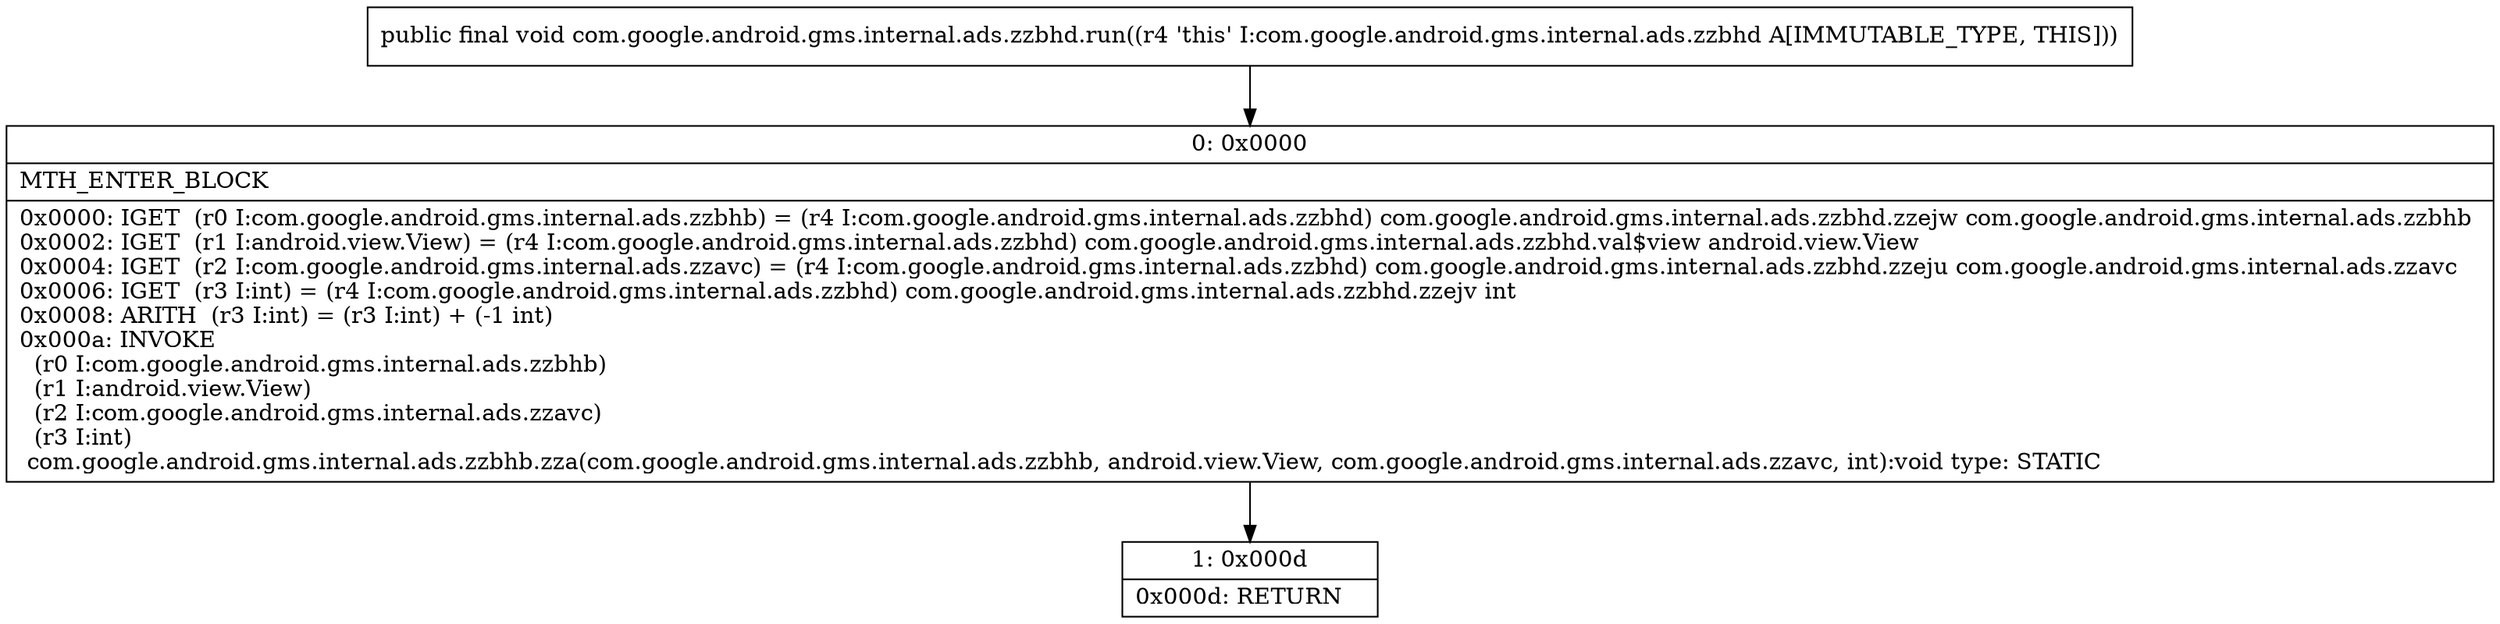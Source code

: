 digraph "CFG forcom.google.android.gms.internal.ads.zzbhd.run()V" {
Node_0 [shape=record,label="{0\:\ 0x0000|MTH_ENTER_BLOCK\l|0x0000: IGET  (r0 I:com.google.android.gms.internal.ads.zzbhb) = (r4 I:com.google.android.gms.internal.ads.zzbhd) com.google.android.gms.internal.ads.zzbhd.zzejw com.google.android.gms.internal.ads.zzbhb \l0x0002: IGET  (r1 I:android.view.View) = (r4 I:com.google.android.gms.internal.ads.zzbhd) com.google.android.gms.internal.ads.zzbhd.val$view android.view.View \l0x0004: IGET  (r2 I:com.google.android.gms.internal.ads.zzavc) = (r4 I:com.google.android.gms.internal.ads.zzbhd) com.google.android.gms.internal.ads.zzbhd.zzeju com.google.android.gms.internal.ads.zzavc \l0x0006: IGET  (r3 I:int) = (r4 I:com.google.android.gms.internal.ads.zzbhd) com.google.android.gms.internal.ads.zzbhd.zzejv int \l0x0008: ARITH  (r3 I:int) = (r3 I:int) + (\-1 int) \l0x000a: INVOKE  \l  (r0 I:com.google.android.gms.internal.ads.zzbhb)\l  (r1 I:android.view.View)\l  (r2 I:com.google.android.gms.internal.ads.zzavc)\l  (r3 I:int)\l com.google.android.gms.internal.ads.zzbhb.zza(com.google.android.gms.internal.ads.zzbhb, android.view.View, com.google.android.gms.internal.ads.zzavc, int):void type: STATIC \l}"];
Node_1 [shape=record,label="{1\:\ 0x000d|0x000d: RETURN   \l}"];
MethodNode[shape=record,label="{public final void com.google.android.gms.internal.ads.zzbhd.run((r4 'this' I:com.google.android.gms.internal.ads.zzbhd A[IMMUTABLE_TYPE, THIS])) }"];
MethodNode -> Node_0;
Node_0 -> Node_1;
}

